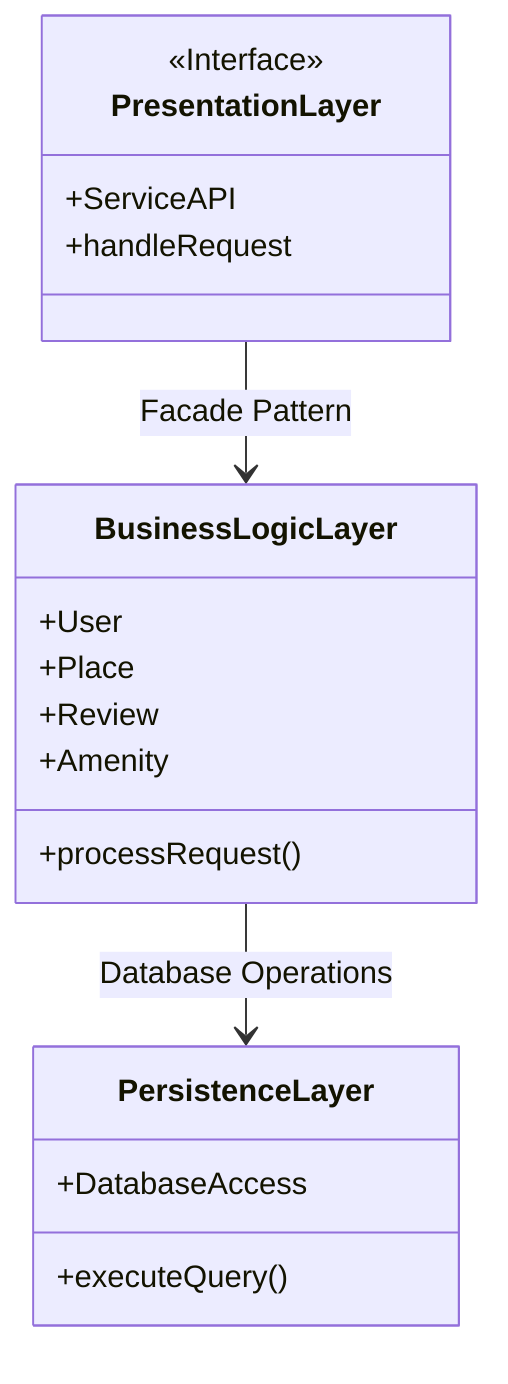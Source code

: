 %%This is a Diagram example for Task 0

%%Diagram type

classDiagram

%%Nodes and Contents

class PresentationLayer {
    <<Interface>>
    +ServiceAPI
    +handleRequest
}
class BusinessLogicLayer {
    +User
    +Place
    +Review
    +Amenity
    +processRequest()
}
class PersistenceLayer {
    +DatabaseAccess
    +executeQuery()
}

%%Element Display order and line labels

PresentationLayer --> BusinessLogicLayer : Facade Pattern
BusinessLogicLayer --> PersistenceLayer : Database Operations
